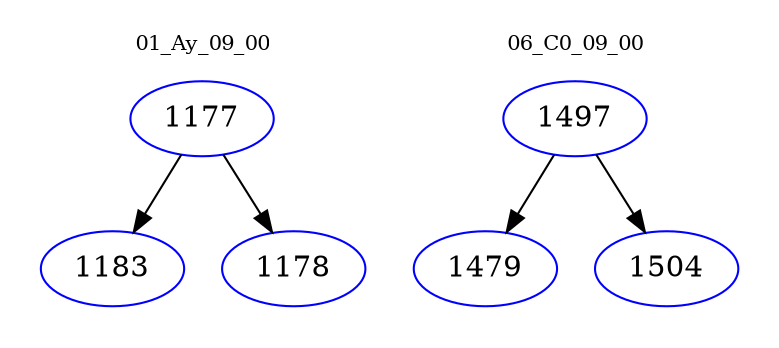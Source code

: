 digraph{
subgraph cluster_0 {
color = white
label = "01_Ay_09_00";
fontsize=10;
T0_1177 [label="1177", color="blue"]
T0_1177 -> T0_1183 [color="black"]
T0_1183 [label="1183", color="blue"]
T0_1177 -> T0_1178 [color="black"]
T0_1178 [label="1178", color="blue"]
}
subgraph cluster_1 {
color = white
label = "06_C0_09_00";
fontsize=10;
T1_1497 [label="1497", color="blue"]
T1_1497 -> T1_1479 [color="black"]
T1_1479 [label="1479", color="blue"]
T1_1497 -> T1_1504 [color="black"]
T1_1504 [label="1504", color="blue"]
}
}
